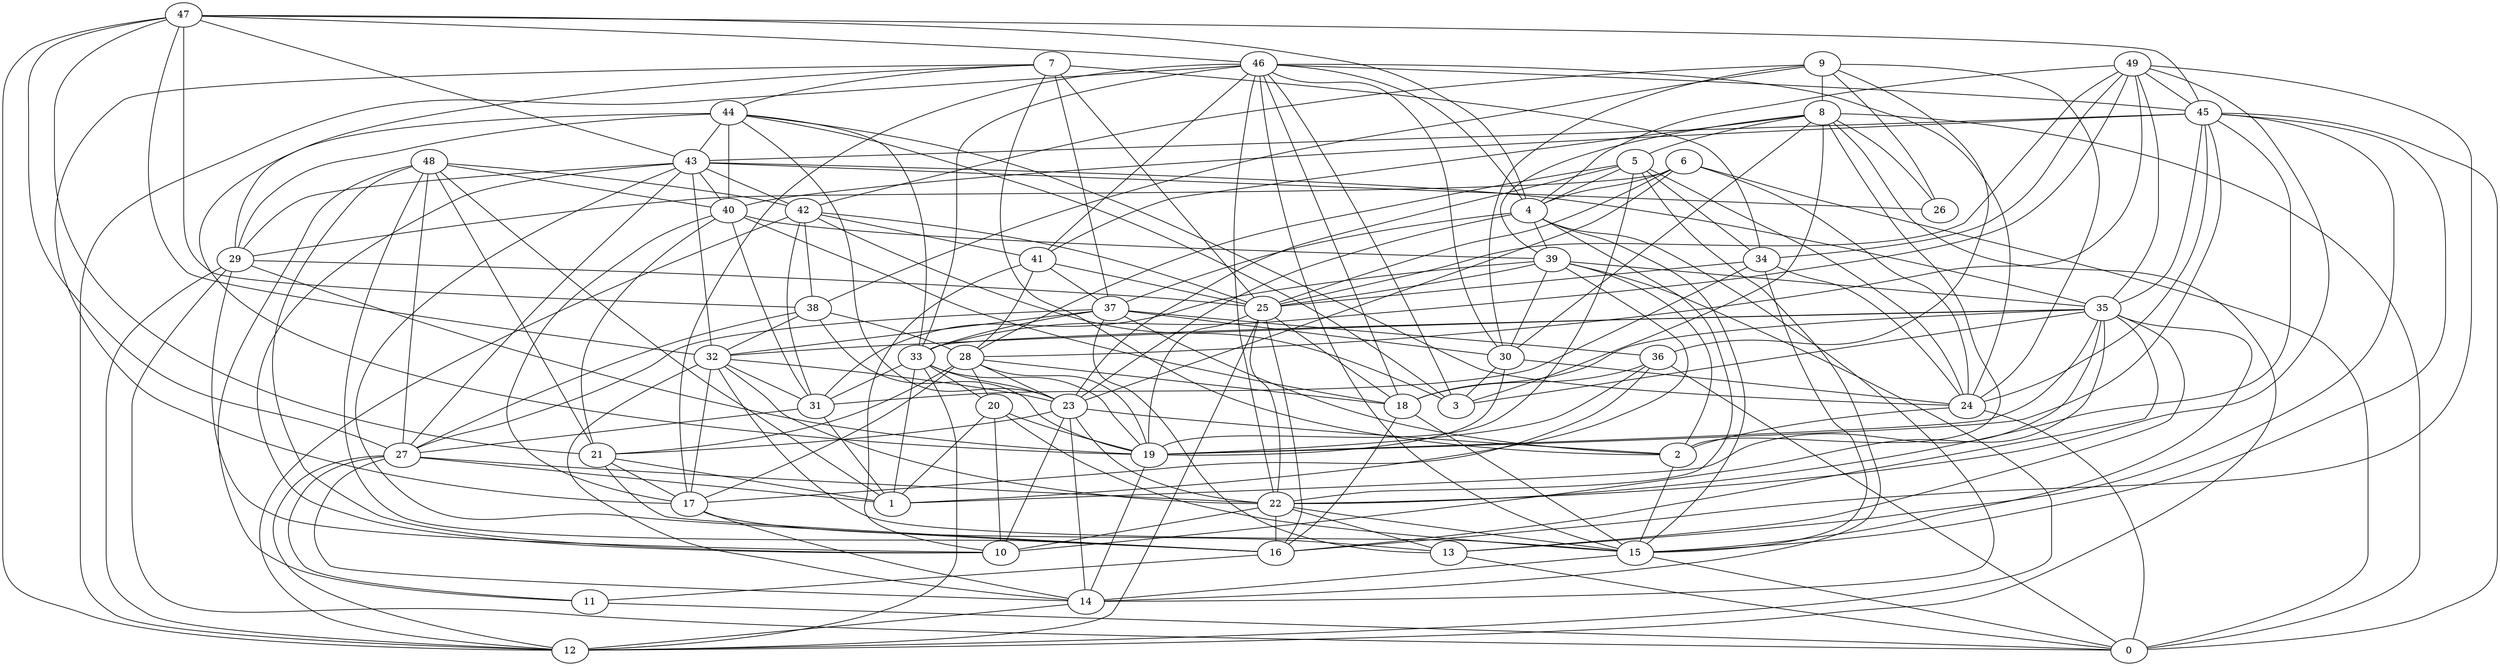 digraph GG_graph {

subgraph G_graph {
edge [color = black]
"9" -> "26" [dir = none]
"9" -> "24" [dir = none]
"9" -> "42" [dir = none]
"9" -> "36" [dir = none]
"9" -> "30" [dir = none]
"43" -> "27" [dir = none]
"43" -> "10" [dir = none]
"43" -> "29" [dir = none]
"43" -> "42" [dir = none]
"43" -> "35" [dir = none]
"43" -> "26" [dir = none]
"49" -> "16" [dir = none]
"49" -> "28" [dir = none]
"49" -> "45" [dir = none]
"42" -> "41" [dir = none]
"42" -> "31" [dir = none]
"42" -> "12" [dir = none]
"42" -> "38" [dir = none]
"42" -> "3" [dir = none]
"5" -> "24" [dir = none]
"5" -> "19" [dir = none]
"5" -> "28" [dir = none]
"5" -> "14" [dir = none]
"5" -> "34" [dir = none]
"38" -> "27" [dir = none]
"38" -> "32" [dir = none]
"38" -> "19" [dir = none]
"29" -> "12" [dir = none]
"29" -> "19" [dir = none]
"29" -> "0" [dir = none]
"29" -> "10" [dir = none]
"19" -> "14" [dir = none]
"27" -> "1" [dir = none]
"27" -> "11" [dir = none]
"27" -> "14" [dir = none]
"27" -> "12" [dir = none]
"35" -> "16" [dir = none]
"35" -> "33" [dir = none]
"35" -> "32" [dir = none]
"35" -> "18" [dir = none]
"35" -> "3" [dir = none]
"35" -> "19" [dir = none]
"37" -> "13" [dir = none]
"37" -> "32" [dir = none]
"37" -> "27" [dir = none]
"37" -> "2" [dir = none]
"37" -> "36" [dir = none]
"37" -> "30" [dir = none]
"24" -> "2" [dir = none]
"7" -> "25" [dir = none]
"7" -> "2" [dir = none]
"7" -> "29" [dir = none]
"7" -> "34" [dir = none]
"7" -> "37" [dir = none]
"4" -> "37" [dir = none]
"4" -> "22" [dir = none]
"4" -> "14" [dir = none]
"46" -> "12" [dir = none]
"46" -> "4" [dir = none]
"46" -> "17" [dir = none]
"46" -> "24" [dir = none]
"46" -> "45" [dir = none]
"46" -> "3" [dir = none]
"46" -> "18" [dir = none]
"46" -> "33" [dir = none]
"46" -> "30" [dir = none]
"46" -> "22" [dir = none]
"41" -> "28" [dir = none]
"41" -> "10" [dir = none]
"41" -> "37" [dir = none]
"28" -> "23" [dir = none]
"28" -> "19" [dir = none]
"32" -> "23" [dir = none]
"32" -> "22" [dir = none]
"32" -> "15" [dir = none]
"32" -> "14" [dir = none]
"32" -> "17" [dir = none]
"6" -> "0" [dir = none]
"6" -> "24" [dir = none]
"6" -> "4" [dir = none]
"30" -> "19" [dir = none]
"30" -> "24" [dir = none]
"45" -> "40" [dir = none]
"45" -> "15" [dir = none]
"45" -> "0" [dir = none]
"45" -> "24" [dir = none]
"45" -> "35" [dir = none]
"45" -> "13" [dir = none]
"45" -> "22" [dir = none]
"22" -> "13" [dir = none]
"22" -> "16" [dir = none]
"22" -> "10" [dir = none]
"22" -> "15" [dir = none]
"15" -> "0" [dir = none]
"15" -> "14" [dir = none]
"13" -> "0" [dir = none]
"17" -> "13" [dir = none]
"40" -> "21" [dir = none]
"40" -> "39" [dir = none]
"40" -> "31" [dir = none]
"36" -> "18" [dir = none]
"36" -> "17" [dir = none]
"36" -> "0" [dir = none]
"8" -> "39" [dir = none]
"8" -> "26" [dir = none]
"8" -> "5" [dir = none]
"8" -> "0" [dir = none]
"8" -> "41" [dir = none]
"23" -> "14" [dir = none]
"23" -> "21" [dir = none]
"23" -> "2" [dir = none]
"23" -> "22" [dir = none]
"21" -> "1" [dir = none]
"21" -> "17" [dir = none]
"20" -> "1" [dir = none]
"20" -> "15" [dir = none]
"20" -> "10" [dir = none]
"44" -> "19" [dir = none]
"44" -> "29" [dir = none]
"44" -> "24" [dir = none]
"44" -> "40" [dir = none]
"44" -> "43" [dir = none]
"44" -> "33" [dir = none]
"11" -> "0" [dir = none]
"39" -> "12" [dir = none]
"39" -> "25" [dir = none]
"39" -> "30" [dir = none]
"39" -> "2" [dir = none]
"39" -> "35" [dir = none]
"39" -> "1" [dir = none]
"33" -> "31" [dir = none]
"33" -> "12" [dir = none]
"33" -> "20" [dir = none]
"33" -> "23" [dir = none]
"48" -> "1" [dir = none]
"48" -> "10" [dir = none]
"48" -> "21" [dir = none]
"48" -> "11" [dir = none]
"48" -> "27" [dir = none]
"25" -> "16" [dir = none]
"25" -> "22" [dir = none]
"34" -> "24" [dir = none]
"34" -> "15" [dir = none]
"47" -> "12" [dir = none]
"47" -> "43" [dir = none]
"47" -> "4" [dir = none]
"47" -> "21" [dir = none]
"14" -> "12" [dir = none]
"6" -> "23" [dir = none]
"8" -> "12" [dir = none]
"46" -> "15" [dir = none]
"49" -> "25" [dir = none]
"49" -> "22" [dir = none]
"35" -> "15" [dir = none]
"6" -> "25" [dir = none]
"36" -> "19" [dir = none]
"29" -> "25" [dir = none]
"31" -> "27" [dir = none]
"23" -> "10" [dir = none]
"42" -> "25" [dir = none]
"47" -> "38" [dir = none]
"47" -> "45" [dir = none]
"40" -> "18" [dir = none]
"25" -> "19" [dir = none]
"48" -> "16" [dir = none]
"43" -> "40" [dir = none]
"39" -> "31" [dir = none]
"47" -> "27" [dir = none]
"17" -> "14" [dir = none]
"4" -> "15" [dir = none]
"8" -> "3" [dir = none]
"27" -> "22" [dir = none]
"5" -> "4" [dir = none]
"48" -> "42" [dir = none]
"44" -> "3" [dir = none]
"43" -> "16" [dir = none]
"41" -> "25" [dir = none]
"7" -> "44" [dir = none]
"34" -> "31" [dir = none]
"25" -> "12" [dir = none]
"45" -> "19" [dir = none]
"35" -> "10" [dir = none]
"40" -> "17" [dir = none]
"8" -> "30" [dir = none]
"28" -> "17" [dir = none]
"49" -> "4" [dir = none]
"30" -> "3" [dir = none]
"46" -> "41" [dir = none]
"28" -> "18" [dir = none]
"37" -> "33" [dir = none]
"35" -> "1" [dir = none]
"48" -> "40" [dir = none]
"49" -> "34" [dir = none]
"9" -> "38" [dir = none]
"18" -> "16" [dir = none]
"9" -> "8" [dir = none]
"49" -> "35" [dir = none]
"33" -> "19" [dir = none]
"44" -> "23" [dir = none]
"47" -> "32" [dir = none]
"34" -> "25" [dir = none]
"31" -> "1" [dir = none]
"21" -> "16" [dir = none]
"18" -> "15" [dir = none]
"4" -> "39" [dir = none]
"35" -> "13" [dir = none]
"47" -> "46" [dir = none]
"25" -> "18" [dir = none]
"20" -> "19" [dir = none]
"28" -> "20" [dir = none]
"6" -> "29" [dir = none]
"5" -> "23" [dir = none]
"16" -> "11" [dir = none]
"49" -> "33" [dir = none]
"38" -> "28" [dir = none]
"33" -> "1" [dir = none]
"7" -> "17" [dir = none]
"32" -> "31" [dir = none]
"43" -> "32" [dir = none]
"28" -> "21" [dir = none]
"2" -> "15" [dir = none]
"24" -> "0" [dir = none]
"8" -> "2" [dir = none]
"45" -> "43" [dir = none]
"4" -> "23" [dir = none]
}

}
